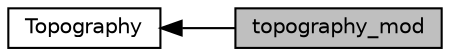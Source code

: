 digraph "topography_mod"
{
  edge [fontname="Helvetica",fontsize="10",labelfontname="Helvetica",labelfontsize="10"];
  node [fontname="Helvetica",fontsize="10",shape=box];
  rankdir=LR;
  Node1 [label="topography_mod",height=0.2,width=0.4,color="black", fillcolor="grey75", style="filled", fontcolor="black",tooltip="Routines for creating land surface topography fields and land-water masks for latitude-longitude grid..."];
  Node2 [label="Topography",height=0.2,width=0.4,color="black", fillcolor="white", style="filled",URL="$group__topography.html",tooltip="Modules and associated files in the topography directory."];
  Node2->Node1 [shape=plaintext, dir="back", style="solid"];
}
